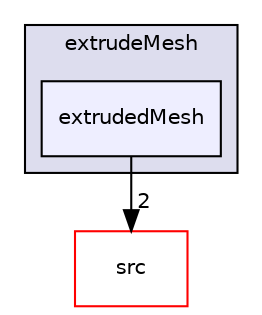 digraph "applications/utilities/mesh/generation/extrude/extrudeMesh/extrudedMesh" {
  bgcolor=transparent;
  compound=true
  node [ fontsize="10", fontname="Helvetica"];
  edge [ labelfontsize="10", labelfontname="Helvetica"];
  subgraph clusterdir_9a51be37f772d585bc6d386aea0fb699 {
    graph [ bgcolor="#ddddee", pencolor="black", label="extrudeMesh" fontname="Helvetica", fontsize="10", URL="dir_9a51be37f772d585bc6d386aea0fb699.html"]
  dir_2f1f2e377d3f1a6563b95428502d8703 [shape=box, label="extrudedMesh", style="filled", fillcolor="#eeeeff", pencolor="black", URL="dir_2f1f2e377d3f1a6563b95428502d8703.html"];
  }
  dir_68267d1309a1af8e8297ef4c3efbcdba [shape=box label="src" color="red" URL="dir_68267d1309a1af8e8297ef4c3efbcdba.html"];
  dir_2f1f2e377d3f1a6563b95428502d8703->dir_68267d1309a1af8e8297ef4c3efbcdba [headlabel="2", labeldistance=1.5 headhref="dir_000501_000736.html"];
}
